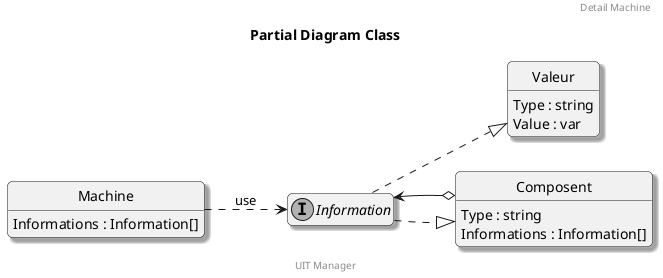 ﻿@startuml
'https://plantuml.com/class-diagram

title Partial Diagram Class 
header Detail Machine
footer UIT Manager

skinparam monochrome true
skinparam linetype polyline
hide class circle
hide class stereotype
hide separator
hide empty members
skinparam shadowing true
skinparam roundcorner 10
left to right direction
skinparam ArrowThickness 1.

'    Machine_name : string
 '    Direct_x : string
 '    Domain_name : string
 '    Cpu_model : string
 '    Cpu_coreCount : int
 '    Cpu_logicalCore : int
 '    Cpu_clockSpeed : int
 '    Disk_number : int
 '    Os_name : string
 '    Os_version : string
 '    Os_build : string
 '    Ram_totalMemory : string
 '    Ram_usedMemory : string
 '    Ram_freeMemory : string
 '    Uptime_days : int
 '    Uptime_hours : int
 '    Uptime_minutes : int
 '    Uptime_seconds : int
 '    Model : string
 '    Tag_service : string
 '    User_name : string
 '    User_scope : string
 '    Disk_name : string
 '    Disk_total_size : int
 '    Disk_free_size : int
 '    ip: string
 
Interface Information{
    
}

Class Valeur{
    Type : string
    Value : var
}

Class Composent{
    Type : string
    Informations : Information[]
}

Class Machine{
    Informations : Information[]
}

Machine ..> Information : use
Information ..|> Valeur

Information ..|> Composent

Information <--o Composent



@enduml